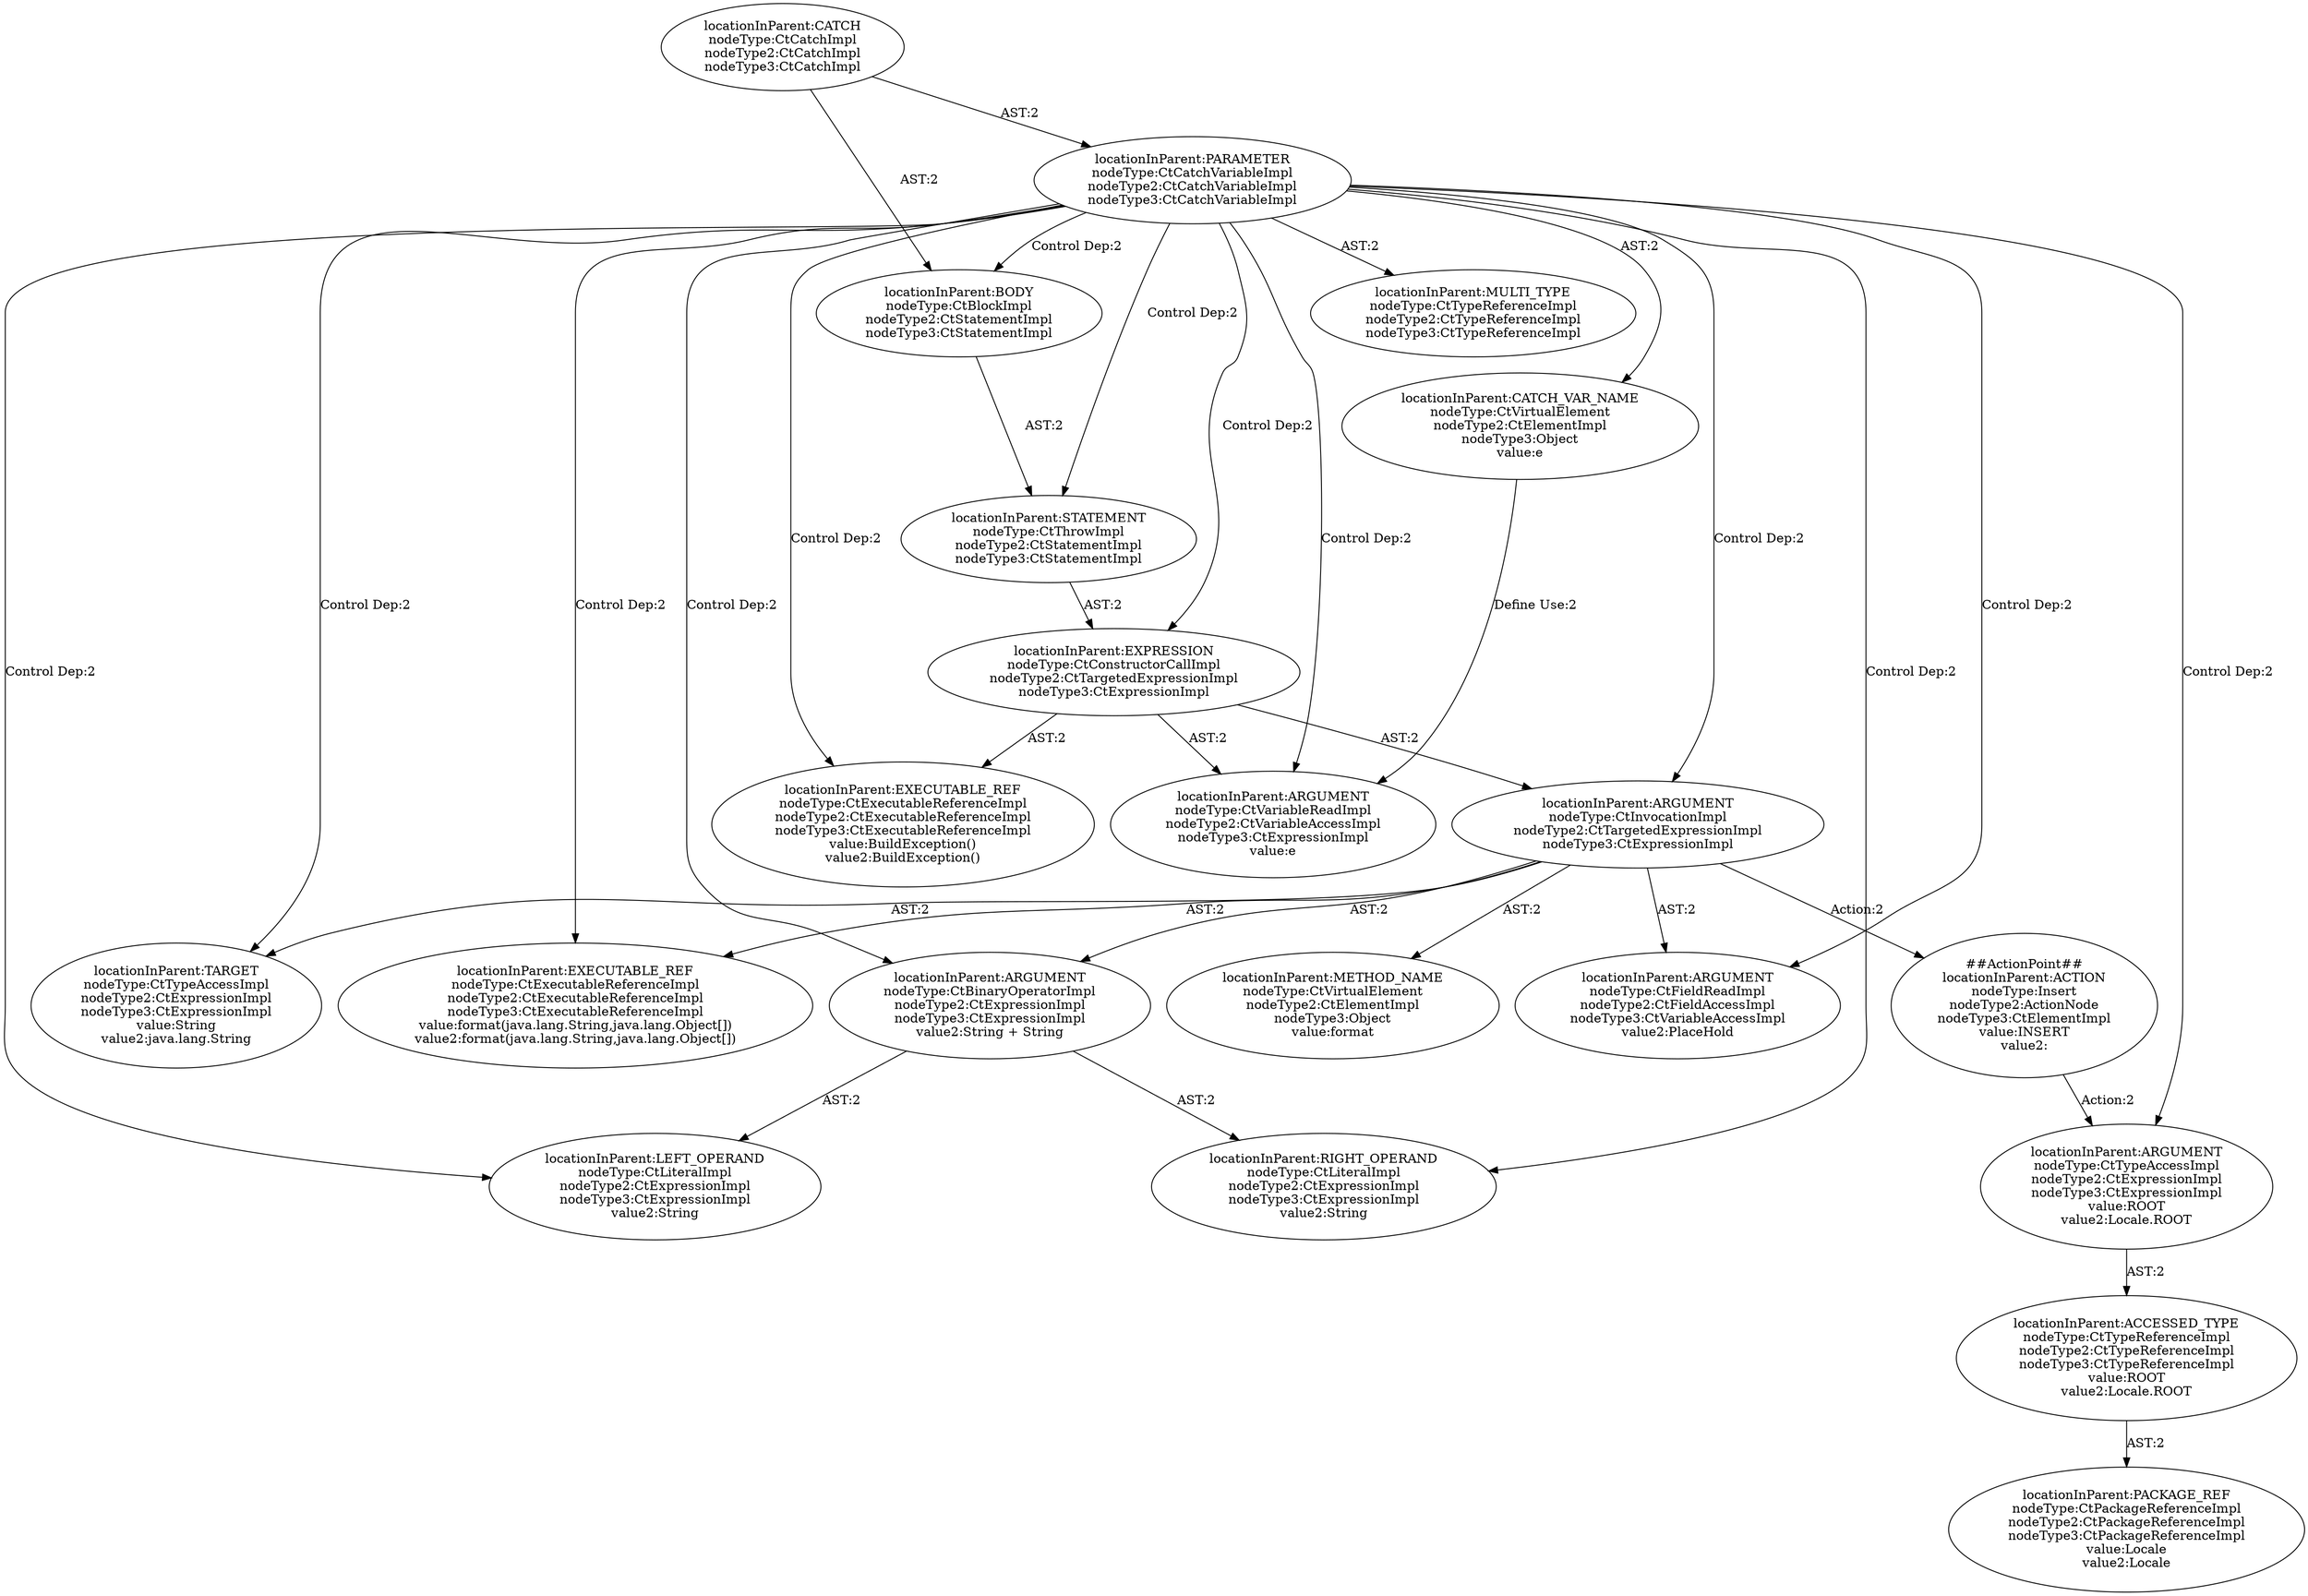 digraph "Pattern" {
0 [label="##ActionPoint##
locationInParent:ACTION
nodeType:Insert
nodeType2:ActionNode
nodeType3:CtElementImpl
value:INSERT
value2:" shape=ellipse]
1 [label="locationInParent:ARGUMENT
nodeType:CtInvocationImpl
nodeType2:CtTargetedExpressionImpl
nodeType3:CtExpressionImpl" shape=ellipse]
2 [label="locationInParent:PARAMETER
nodeType:CtCatchVariableImpl
nodeType2:CtCatchVariableImpl
nodeType3:CtCatchVariableImpl" shape=ellipse]
3 [label="locationInParent:CATCH
nodeType:CtCatchImpl
nodeType2:CtCatchImpl
nodeType3:CtCatchImpl" shape=ellipse]
4 [label="locationInParent:CATCH_VAR_NAME
nodeType:CtVirtualElement
nodeType2:CtElementImpl
nodeType3:Object
value:e" shape=ellipse]
5 [label="locationInParent:MULTI_TYPE
nodeType:CtTypeReferenceImpl
nodeType2:CtTypeReferenceImpl
nodeType3:CtTypeReferenceImpl" shape=ellipse]
6 [label="locationInParent:BODY
nodeType:CtBlockImpl
nodeType2:CtStatementImpl
nodeType3:CtStatementImpl" shape=ellipse]
7 [label="locationInParent:STATEMENT
nodeType:CtThrowImpl
nodeType2:CtStatementImpl
nodeType3:CtStatementImpl" shape=ellipse]
8 [label="locationInParent:EXPRESSION
nodeType:CtConstructorCallImpl
nodeType2:CtTargetedExpressionImpl
nodeType3:CtExpressionImpl" shape=ellipse]
9 [label="locationInParent:EXECUTABLE_REF
nodeType:CtExecutableReferenceImpl
nodeType2:CtExecutableReferenceImpl
nodeType3:CtExecutableReferenceImpl
value:BuildException()
value2:BuildException()" shape=ellipse]
10 [label="locationInParent:EXECUTABLE_REF
nodeType:CtExecutableReferenceImpl
nodeType2:CtExecutableReferenceImpl
nodeType3:CtExecutableReferenceImpl
value:format(java.lang.String,java.lang.Object[])
value2:format(java.lang.String,java.lang.Object[])" shape=ellipse]
11 [label="locationInParent:TARGET
nodeType:CtTypeAccessImpl
nodeType2:CtExpressionImpl
nodeType3:CtExpressionImpl
value:String
value2:java.lang.String" shape=ellipse]
12 [label="locationInParent:ARGUMENT
nodeType:CtBinaryOperatorImpl
nodeType2:CtExpressionImpl
nodeType3:CtExpressionImpl
value2:String + String" shape=ellipse]
13 [label="locationInParent:LEFT_OPERAND
nodeType:CtLiteralImpl
nodeType2:CtExpressionImpl
nodeType3:CtExpressionImpl
value2:String" shape=ellipse]
14 [label="locationInParent:RIGHT_OPERAND
nodeType:CtLiteralImpl
nodeType2:CtExpressionImpl
nodeType3:CtExpressionImpl
value2:String" shape=ellipse]
15 [label="locationInParent:ARGUMENT
nodeType:CtFieldReadImpl
nodeType2:CtFieldAccessImpl
nodeType3:CtVariableAccessImpl
value2:PlaceHold" shape=ellipse]
16 [label="locationInParent:ARGUMENT
nodeType:CtVariableReadImpl
nodeType2:CtVariableAccessImpl
nodeType3:CtExpressionImpl
value:e" shape=ellipse]
17 [label="locationInParent:ARGUMENT
nodeType:CtTypeAccessImpl
nodeType2:CtExpressionImpl
nodeType3:CtExpressionImpl
value:ROOT
value2:Locale.ROOT" shape=ellipse]
18 [label="locationInParent:ACCESSED_TYPE
nodeType:CtTypeReferenceImpl
nodeType2:CtTypeReferenceImpl
nodeType3:CtTypeReferenceImpl
value:ROOT
value2:Locale.ROOT" shape=ellipse]
19 [label="locationInParent:PACKAGE_REF
nodeType:CtPackageReferenceImpl
nodeType2:CtPackageReferenceImpl
nodeType3:CtPackageReferenceImpl
value:Locale
value2:Locale" shape=ellipse]
20 [label="locationInParent:METHOD_NAME
nodeType:CtVirtualElement
nodeType2:CtElementImpl
nodeType3:Object
value:format" shape=ellipse]
0 -> 17 [label="Action:2"];
1 -> 0 [label="Action:2"];
1 -> 20 [label="AST:2"];
1 -> 11 [label="AST:2"];
1 -> 10 [label="AST:2"];
1 -> 12 [label="AST:2"];
1 -> 15 [label="AST:2"];
2 -> 1 [label="Control Dep:2"];
2 -> 4 [label="AST:2"];
2 -> 5 [label="AST:2"];
2 -> 6 [label="Control Dep:2"];
2 -> 7 [label="Control Dep:2"];
2 -> 8 [label="Control Dep:2"];
2 -> 9 [label="Control Dep:2"];
2 -> 10 [label="Control Dep:2"];
2 -> 11 [label="Control Dep:2"];
2 -> 12 [label="Control Dep:2"];
2 -> 13 [label="Control Dep:2"];
2 -> 14 [label="Control Dep:2"];
2 -> 15 [label="Control Dep:2"];
2 -> 16 [label="Control Dep:2"];
2 -> 17 [label="Control Dep:2"];
3 -> 2 [label="AST:2"];
3 -> 6 [label="AST:2"];
4 -> 16 [label="Define Use:2"];
6 -> 7 [label="AST:2"];
7 -> 8 [label="AST:2"];
8 -> 1 [label="AST:2"];
8 -> 9 [label="AST:2"];
8 -> 16 [label="AST:2"];
12 -> 13 [label="AST:2"];
12 -> 14 [label="AST:2"];
17 -> 18 [label="AST:2"];
18 -> 19 [label="AST:2"];
}